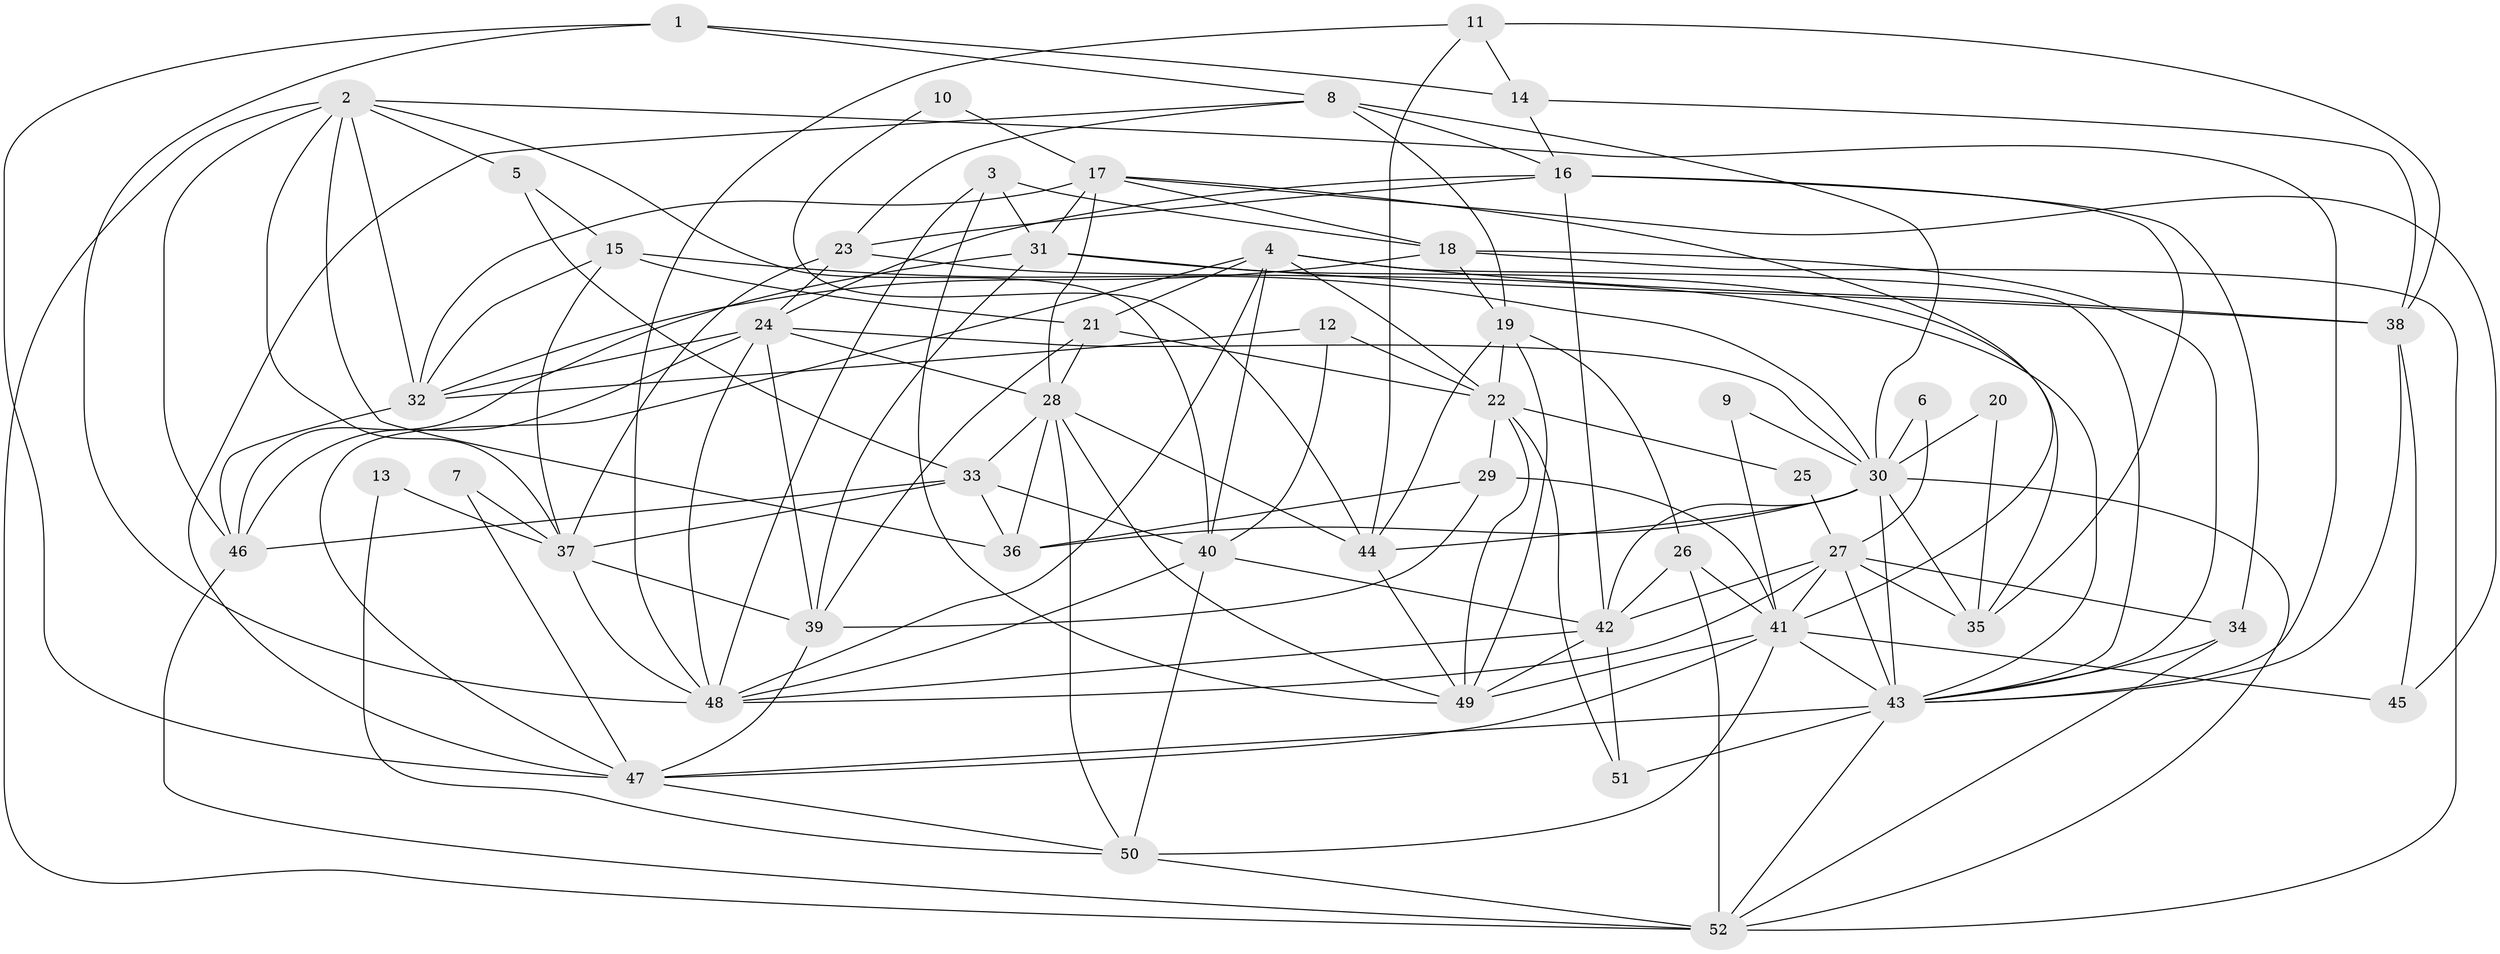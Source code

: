 // original degree distribution, {6: 0.1346153846153846, 3: 0.23076923076923078, 2: 0.17307692307692307, 4: 0.27884615384615385, 5: 0.125, 7: 0.04807692307692308, 8: 0.009615384615384616}
// Generated by graph-tools (version 1.1) at 2025/50/03/09/25 03:50:13]
// undirected, 52 vertices, 148 edges
graph export_dot {
graph [start="1"]
  node [color=gray90,style=filled];
  1;
  2;
  3;
  4;
  5;
  6;
  7;
  8;
  9;
  10;
  11;
  12;
  13;
  14;
  15;
  16;
  17;
  18;
  19;
  20;
  21;
  22;
  23;
  24;
  25;
  26;
  27;
  28;
  29;
  30;
  31;
  32;
  33;
  34;
  35;
  36;
  37;
  38;
  39;
  40;
  41;
  42;
  43;
  44;
  45;
  46;
  47;
  48;
  49;
  50;
  51;
  52;
  1 -- 8 [weight=1.0];
  1 -- 14 [weight=1.0];
  1 -- 47 [weight=1.0];
  1 -- 48 [weight=1.0];
  2 -- 5 [weight=1.0];
  2 -- 32 [weight=1.0];
  2 -- 36 [weight=1.0];
  2 -- 37 [weight=1.0];
  2 -- 40 [weight=1.0];
  2 -- 43 [weight=1.0];
  2 -- 46 [weight=1.0];
  2 -- 52 [weight=2.0];
  3 -- 18 [weight=1.0];
  3 -- 31 [weight=1.0];
  3 -- 48 [weight=1.0];
  3 -- 49 [weight=1.0];
  4 -- 21 [weight=1.0];
  4 -- 22 [weight=1.0];
  4 -- 38 [weight=1.0];
  4 -- 40 [weight=1.0];
  4 -- 43 [weight=1.0];
  4 -- 47 [weight=1.0];
  4 -- 48 [weight=1.0];
  5 -- 15 [weight=1.0];
  5 -- 33 [weight=1.0];
  6 -- 27 [weight=1.0];
  6 -- 30 [weight=1.0];
  7 -- 37 [weight=1.0];
  7 -- 47 [weight=1.0];
  8 -- 16 [weight=1.0];
  8 -- 19 [weight=2.0];
  8 -- 23 [weight=1.0];
  8 -- 30 [weight=1.0];
  8 -- 47 [weight=1.0];
  9 -- 30 [weight=2.0];
  9 -- 41 [weight=1.0];
  10 -- 17 [weight=1.0];
  10 -- 44 [weight=1.0];
  11 -- 14 [weight=1.0];
  11 -- 38 [weight=1.0];
  11 -- 44 [weight=1.0];
  11 -- 48 [weight=1.0];
  12 -- 22 [weight=1.0];
  12 -- 32 [weight=1.0];
  12 -- 40 [weight=1.0];
  13 -- 37 [weight=1.0];
  13 -- 50 [weight=1.0];
  14 -- 16 [weight=1.0];
  14 -- 38 [weight=1.0];
  15 -- 21 [weight=1.0];
  15 -- 30 [weight=1.0];
  15 -- 32 [weight=1.0];
  15 -- 37 [weight=1.0];
  16 -- 23 [weight=1.0];
  16 -- 24 [weight=1.0];
  16 -- 34 [weight=1.0];
  16 -- 35 [weight=1.0];
  16 -- 42 [weight=1.0];
  17 -- 18 [weight=1.0];
  17 -- 28 [weight=1.0];
  17 -- 31 [weight=1.0];
  17 -- 32 [weight=1.0];
  17 -- 41 [weight=1.0];
  17 -- 45 [weight=1.0];
  18 -- 19 [weight=1.0];
  18 -- 32 [weight=1.0];
  18 -- 43 [weight=1.0];
  18 -- 52 [weight=1.0];
  19 -- 22 [weight=1.0];
  19 -- 26 [weight=1.0];
  19 -- 44 [weight=1.0];
  19 -- 49 [weight=1.0];
  20 -- 30 [weight=1.0];
  20 -- 35 [weight=1.0];
  21 -- 22 [weight=1.0];
  21 -- 28 [weight=1.0];
  21 -- 39 [weight=1.0];
  22 -- 25 [weight=1.0];
  22 -- 29 [weight=1.0];
  22 -- 49 [weight=1.0];
  22 -- 51 [weight=1.0];
  23 -- 24 [weight=1.0];
  23 -- 37 [weight=1.0];
  23 -- 43 [weight=1.0];
  24 -- 28 [weight=1.0];
  24 -- 30 [weight=1.0];
  24 -- 32 [weight=1.0];
  24 -- 39 [weight=1.0];
  24 -- 46 [weight=1.0];
  24 -- 48 [weight=1.0];
  25 -- 27 [weight=1.0];
  26 -- 41 [weight=1.0];
  26 -- 42 [weight=1.0];
  26 -- 52 [weight=1.0];
  27 -- 34 [weight=1.0];
  27 -- 35 [weight=1.0];
  27 -- 41 [weight=1.0];
  27 -- 42 [weight=1.0];
  27 -- 43 [weight=1.0];
  27 -- 48 [weight=1.0];
  28 -- 33 [weight=1.0];
  28 -- 36 [weight=1.0];
  28 -- 44 [weight=1.0];
  28 -- 49 [weight=1.0];
  28 -- 50 [weight=1.0];
  29 -- 36 [weight=1.0];
  29 -- 39 [weight=1.0];
  29 -- 41 [weight=1.0];
  30 -- 35 [weight=1.0];
  30 -- 36 [weight=1.0];
  30 -- 42 [weight=1.0];
  30 -- 43 [weight=2.0];
  30 -- 44 [weight=1.0];
  30 -- 52 [weight=1.0];
  31 -- 35 [weight=1.0];
  31 -- 38 [weight=1.0];
  31 -- 39 [weight=1.0];
  31 -- 46 [weight=1.0];
  32 -- 46 [weight=1.0];
  33 -- 36 [weight=1.0];
  33 -- 37 [weight=1.0];
  33 -- 40 [weight=1.0];
  33 -- 46 [weight=1.0];
  34 -- 43 [weight=1.0];
  34 -- 52 [weight=1.0];
  37 -- 39 [weight=1.0];
  37 -- 48 [weight=1.0];
  38 -- 43 [weight=1.0];
  38 -- 45 [weight=1.0];
  39 -- 47 [weight=1.0];
  40 -- 42 [weight=1.0];
  40 -- 48 [weight=1.0];
  40 -- 50 [weight=1.0];
  41 -- 43 [weight=1.0];
  41 -- 45 [weight=1.0];
  41 -- 47 [weight=1.0];
  41 -- 49 [weight=1.0];
  41 -- 50 [weight=1.0];
  42 -- 48 [weight=1.0];
  42 -- 49 [weight=1.0];
  42 -- 51 [weight=1.0];
  43 -- 47 [weight=1.0];
  43 -- 51 [weight=1.0];
  43 -- 52 [weight=1.0];
  44 -- 49 [weight=1.0];
  46 -- 52 [weight=1.0];
  47 -- 50 [weight=1.0];
  50 -- 52 [weight=1.0];
}
